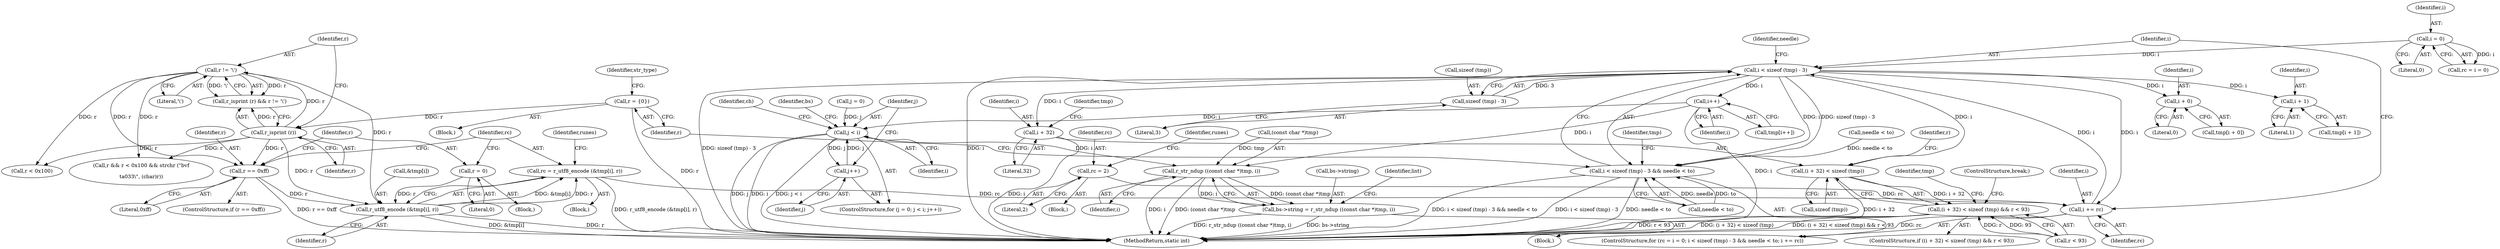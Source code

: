 digraph "0_radare2_3fcf41ed96ffa25b38029449520c8d0a198745f3@API" {
"1000326" [label="(Call,i < sizeof (tmp) - 3)"];
"1000335" [label="(Call,i += rc)"];
"1000502" [label="(Call,rc = 2)"];
"1000447" [label="(Call,rc = r_utf8_encode (&tmp[i], r))"];
"1000449" [label="(Call,r_utf8_encode (&tmp[i], r))"];
"1000444" [label="(Call,r = 0)"];
"1000430" [label="(Call,r != '\\')"];
"1000428" [label="(Call,r_isprint (r))"];
"1000340" [label="(Call,r = {0})"];
"1000440" [label="(Call,r == 0xff)"];
"1000326" [label="(Call,i < sizeof (tmp) - 3)"];
"1000322" [label="(Call,i = 0)"];
"1000328" [label="(Call,sizeof (tmp) - 3)"];
"1000325" [label="(Call,i < sizeof (tmp) - 3 && needle < to)"];
"1000473" [label="(Call,(i + 32) < sizeof (tmp))"];
"1000472" [label="(Call,(i + 32) < sizeof (tmp) && r < 93)"];
"1000474" [label="(Call,i + 32)"];
"1000486" [label="(Call,i + 0)"];
"1000493" [label="(Call,i + 1)"];
"1000513" [label="(Call,i++)"];
"1000531" [label="(Call,j < i)"];
"1000534" [label="(Call,j++)"];
"1000683" [label="(Call,r_str_ndup ((const char *)tmp, i))"];
"1000679" [label="(Call,bs->string = r_str_ndup ((const char *)tmp, i))"];
"1000494" [label="(Identifier,i)"];
"1000326" [label="(Call,i < sizeof (tmp) - 3)"];
"1000477" [label="(Call,sizeof (tmp))"];
"1000340" [label="(Call,r = {0})"];
"1000533" [label="(Identifier,i)"];
"1000449" [label="(Call,r_utf8_encode (&tmp[i], r))"];
"1000475" [label="(Identifier,i)"];
"1000506" [label="(Identifier,runes)"];
"1000680" [label="(Call,bs->string)"];
"1000514" [label="(Identifier,i)"];
"1000528" [label="(Call,j = 0)"];
"1000487" [label="(Identifier,i)"];
"1000495" [label="(Literal,1)"];
"1000684" [label="(Call,(const char *)tmp)"];
"1000485" [label="(Identifier,tmp)"];
"1000470" [label="(Block,)"];
"1000532" [label="(Identifier,j)"];
"1000336" [label="(Identifier,i)"];
"1000444" [label="(Call,r = 0)"];
"1000491" [label="(Call,tmp[i + 1])"];
"1000433" [label="(Block,)"];
"1000479" [label="(Call,r < 93)"];
"1000683" [label="(Call,r_str_ndup ((const char *)tmp, i))"];
"1000705" [label="(MethodReturn,static int)"];
"1000502" [label="(Call,rc = 2)"];
"1000504" [label="(Literal,2)"];
"1000513" [label="(Call,i++)"];
"1000454" [label="(Identifier,r)"];
"1000182" [label="(Call,needle < to)"];
"1000478" [label="(Identifier,tmp)"];
"1000319" [label="(ControlStructure,for (rc = i = 0; i < sizeof (tmp) - 3 && needle < to; i += rc))"];
"1000323" [label="(Identifier,i)"];
"1000428" [label="(Call,r_isprint (r))"];
"1000432" [label="(Literal,'\\')"];
"1000531" [label="(Call,j < i)"];
"1000322" [label="(Call,i = 0)"];
"1000459" [label="(Call,r && r < 0x100 && strchr (\"\b\v\f\n\r\t\a\033\\\", (char)r))"];
"1000687" [label="(Identifier,i)"];
"1000450" [label="(Call,&tmp[i])"];
"1000493" [label="(Call,i + 1)"];
"1000344" [label="(Identifier,str_type)"];
"1000535" [label="(Identifier,j)"];
"1000329" [label="(Call,sizeof (tmp))"];
"1000430" [label="(Call,r != '\\')"];
"1000474" [label="(Call,i + 32)"];
"1000448" [label="(Identifier,rc)"];
"1000446" [label="(Literal,0)"];
"1000488" [label="(Literal,0)"];
"1000324" [label="(Literal,0)"];
"1000439" [label="(ControlStructure,if (r == 0xff))"];
"1000443" [label="(Block,)"];
"1000486" [label="(Call,i + 0)"];
"1000332" [label="(Call,needle < to)"];
"1000325" [label="(Call,i < sizeof (tmp) - 3 && needle < to)"];
"1000511" [label="(Call,tmp[i++])"];
"1000328" [label="(Call,sizeof (tmp) - 3)"];
"1000431" [label="(Identifier,r)"];
"1000520" [label="(Block,)"];
"1000320" [label="(Call,rc = i = 0)"];
"1000335" [label="(Call,i += rc)"];
"1000442" [label="(Literal,0xff)"];
"1000501" [label="(ControlStructure,break;)"];
"1000689" [label="(Identifier,list)"];
"1000462" [label="(Call,r < 0x100)"];
"1000429" [label="(Identifier,r)"];
"1000338" [label="(Block,)"];
"1000327" [label="(Identifier,i)"];
"1000503" [label="(Identifier,rc)"];
"1000456" [label="(Identifier,runes)"];
"1000471" [label="(ControlStructure,if ((i + 32) < sizeof (tmp) && r < 93))"];
"1000476" [label="(Literal,32)"];
"1000539" [label="(Identifier,ch)"];
"1000333" [label="(Identifier,needle)"];
"1000447" [label="(Call,rc = r_utf8_encode (&tmp[i], r))"];
"1000440" [label="(Call,r == 0xff)"];
"1000512" [label="(Identifier,tmp)"];
"1000534" [label="(Call,j++)"];
"1000527" [label="(ControlStructure,for (j = 0; j < i; j++))"];
"1000480" [label="(Identifier,r)"];
"1000427" [label="(Call,r_isprint (r) && r != '\\')"];
"1000441" [label="(Identifier,r)"];
"1000679" [label="(Call,bs->string = r_str_ndup ((const char *)tmp, i))"];
"1000566" [label="(Identifier,bs)"];
"1000472" [label="(Call,(i + 32) < sizeof (tmp) && r < 93)"];
"1000445" [label="(Identifier,r)"];
"1000337" [label="(Identifier,rc)"];
"1000341" [label="(Identifier,r)"];
"1000331" [label="(Literal,3)"];
"1000484" [label="(Call,tmp[i + 0])"];
"1000473" [label="(Call,(i + 32) < sizeof (tmp))"];
"1000326" -> "1000325"  [label="AST: "];
"1000326" -> "1000328"  [label="CFG: "];
"1000327" -> "1000326"  [label="AST: "];
"1000328" -> "1000326"  [label="AST: "];
"1000333" -> "1000326"  [label="CFG: "];
"1000325" -> "1000326"  [label="CFG: "];
"1000326" -> "1000705"  [label="DDG: sizeof (tmp) - 3"];
"1000326" -> "1000705"  [label="DDG: i"];
"1000326" -> "1000325"  [label="DDG: i"];
"1000326" -> "1000325"  [label="DDG: sizeof (tmp) - 3"];
"1000335" -> "1000326"  [label="DDG: i"];
"1000322" -> "1000326"  [label="DDG: i"];
"1000328" -> "1000326"  [label="DDG: 3"];
"1000326" -> "1000335"  [label="DDG: i"];
"1000326" -> "1000473"  [label="DDG: i"];
"1000326" -> "1000474"  [label="DDG: i"];
"1000326" -> "1000486"  [label="DDG: i"];
"1000326" -> "1000493"  [label="DDG: i"];
"1000326" -> "1000513"  [label="DDG: i"];
"1000335" -> "1000319"  [label="AST: "];
"1000335" -> "1000337"  [label="CFG: "];
"1000336" -> "1000335"  [label="AST: "];
"1000337" -> "1000335"  [label="AST: "];
"1000327" -> "1000335"  [label="CFG: "];
"1000335" -> "1000705"  [label="DDG: rc"];
"1000502" -> "1000335"  [label="DDG: rc"];
"1000447" -> "1000335"  [label="DDG: rc"];
"1000502" -> "1000470"  [label="AST: "];
"1000502" -> "1000504"  [label="CFG: "];
"1000503" -> "1000502"  [label="AST: "];
"1000504" -> "1000502"  [label="AST: "];
"1000506" -> "1000502"  [label="CFG: "];
"1000447" -> "1000433"  [label="AST: "];
"1000447" -> "1000449"  [label="CFG: "];
"1000448" -> "1000447"  [label="AST: "];
"1000449" -> "1000447"  [label="AST: "];
"1000456" -> "1000447"  [label="CFG: "];
"1000447" -> "1000705"  [label="DDG: r_utf8_encode (&tmp[i], r)"];
"1000449" -> "1000447"  [label="DDG: &tmp[i]"];
"1000449" -> "1000447"  [label="DDG: r"];
"1000449" -> "1000454"  [label="CFG: "];
"1000450" -> "1000449"  [label="AST: "];
"1000454" -> "1000449"  [label="AST: "];
"1000449" -> "1000705"  [label="DDG: &tmp[i]"];
"1000449" -> "1000705"  [label="DDG: r"];
"1000444" -> "1000449"  [label="DDG: r"];
"1000430" -> "1000449"  [label="DDG: r"];
"1000440" -> "1000449"  [label="DDG: r"];
"1000428" -> "1000449"  [label="DDG: r"];
"1000444" -> "1000443"  [label="AST: "];
"1000444" -> "1000446"  [label="CFG: "];
"1000445" -> "1000444"  [label="AST: "];
"1000446" -> "1000444"  [label="AST: "];
"1000448" -> "1000444"  [label="CFG: "];
"1000430" -> "1000427"  [label="AST: "];
"1000430" -> "1000432"  [label="CFG: "];
"1000431" -> "1000430"  [label="AST: "];
"1000432" -> "1000430"  [label="AST: "];
"1000427" -> "1000430"  [label="CFG: "];
"1000430" -> "1000427"  [label="DDG: r"];
"1000430" -> "1000427"  [label="DDG: '\\'"];
"1000428" -> "1000430"  [label="DDG: r"];
"1000430" -> "1000440"  [label="DDG: r"];
"1000430" -> "1000459"  [label="DDG: r"];
"1000430" -> "1000462"  [label="DDG: r"];
"1000428" -> "1000427"  [label="AST: "];
"1000428" -> "1000429"  [label="CFG: "];
"1000429" -> "1000428"  [label="AST: "];
"1000431" -> "1000428"  [label="CFG: "];
"1000427" -> "1000428"  [label="CFG: "];
"1000428" -> "1000427"  [label="DDG: r"];
"1000340" -> "1000428"  [label="DDG: r"];
"1000428" -> "1000440"  [label="DDG: r"];
"1000428" -> "1000459"  [label="DDG: r"];
"1000428" -> "1000462"  [label="DDG: r"];
"1000340" -> "1000338"  [label="AST: "];
"1000340" -> "1000341"  [label="CFG: "];
"1000341" -> "1000340"  [label="AST: "];
"1000344" -> "1000340"  [label="CFG: "];
"1000340" -> "1000705"  [label="DDG: r"];
"1000440" -> "1000439"  [label="AST: "];
"1000440" -> "1000442"  [label="CFG: "];
"1000441" -> "1000440"  [label="AST: "];
"1000442" -> "1000440"  [label="AST: "];
"1000445" -> "1000440"  [label="CFG: "];
"1000448" -> "1000440"  [label="CFG: "];
"1000440" -> "1000705"  [label="DDG: r == 0xff"];
"1000322" -> "1000320"  [label="AST: "];
"1000322" -> "1000324"  [label="CFG: "];
"1000323" -> "1000322"  [label="AST: "];
"1000324" -> "1000322"  [label="AST: "];
"1000320" -> "1000322"  [label="CFG: "];
"1000322" -> "1000320"  [label="DDG: i"];
"1000328" -> "1000331"  [label="CFG: "];
"1000329" -> "1000328"  [label="AST: "];
"1000331" -> "1000328"  [label="AST: "];
"1000325" -> "1000319"  [label="AST: "];
"1000325" -> "1000332"  [label="CFG: "];
"1000332" -> "1000325"  [label="AST: "];
"1000341" -> "1000325"  [label="CFG: "];
"1000512" -> "1000325"  [label="CFG: "];
"1000325" -> "1000705"  [label="DDG: i < sizeof (tmp) - 3"];
"1000325" -> "1000705"  [label="DDG: needle < to"];
"1000325" -> "1000705"  [label="DDG: i < sizeof (tmp) - 3 && needle < to"];
"1000332" -> "1000325"  [label="DDG: needle"];
"1000332" -> "1000325"  [label="DDG: to"];
"1000182" -> "1000325"  [label="DDG: needle < to"];
"1000473" -> "1000472"  [label="AST: "];
"1000473" -> "1000477"  [label="CFG: "];
"1000474" -> "1000473"  [label="AST: "];
"1000477" -> "1000473"  [label="AST: "];
"1000480" -> "1000473"  [label="CFG: "];
"1000472" -> "1000473"  [label="CFG: "];
"1000473" -> "1000705"  [label="DDG: i + 32"];
"1000473" -> "1000472"  [label="DDG: i + 32"];
"1000472" -> "1000471"  [label="AST: "];
"1000472" -> "1000479"  [label="CFG: "];
"1000479" -> "1000472"  [label="AST: "];
"1000485" -> "1000472"  [label="CFG: "];
"1000501" -> "1000472"  [label="CFG: "];
"1000472" -> "1000705"  [label="DDG: (i + 32) < sizeof (tmp) && r < 93"];
"1000472" -> "1000705"  [label="DDG: r < 93"];
"1000472" -> "1000705"  [label="DDG: (i + 32) < sizeof (tmp)"];
"1000479" -> "1000472"  [label="DDG: r"];
"1000479" -> "1000472"  [label="DDG: 93"];
"1000474" -> "1000476"  [label="CFG: "];
"1000475" -> "1000474"  [label="AST: "];
"1000476" -> "1000474"  [label="AST: "];
"1000478" -> "1000474"  [label="CFG: "];
"1000474" -> "1000705"  [label="DDG: i"];
"1000486" -> "1000484"  [label="AST: "];
"1000486" -> "1000488"  [label="CFG: "];
"1000487" -> "1000486"  [label="AST: "];
"1000488" -> "1000486"  [label="AST: "];
"1000484" -> "1000486"  [label="CFG: "];
"1000493" -> "1000491"  [label="AST: "];
"1000493" -> "1000495"  [label="CFG: "];
"1000494" -> "1000493"  [label="AST: "];
"1000495" -> "1000493"  [label="AST: "];
"1000491" -> "1000493"  [label="CFG: "];
"1000513" -> "1000511"  [label="AST: "];
"1000513" -> "1000514"  [label="CFG: "];
"1000514" -> "1000513"  [label="AST: "];
"1000511" -> "1000513"  [label="CFG: "];
"1000513" -> "1000705"  [label="DDG: i"];
"1000513" -> "1000531"  [label="DDG: i"];
"1000513" -> "1000683"  [label="DDG: i"];
"1000531" -> "1000527"  [label="AST: "];
"1000531" -> "1000533"  [label="CFG: "];
"1000532" -> "1000531"  [label="AST: "];
"1000533" -> "1000531"  [label="AST: "];
"1000539" -> "1000531"  [label="CFG: "];
"1000566" -> "1000531"  [label="CFG: "];
"1000531" -> "1000705"  [label="DDG: i"];
"1000531" -> "1000705"  [label="DDG: j < i"];
"1000531" -> "1000705"  [label="DDG: j"];
"1000528" -> "1000531"  [label="DDG: j"];
"1000534" -> "1000531"  [label="DDG: j"];
"1000531" -> "1000534"  [label="DDG: j"];
"1000531" -> "1000683"  [label="DDG: i"];
"1000534" -> "1000527"  [label="AST: "];
"1000534" -> "1000535"  [label="CFG: "];
"1000535" -> "1000534"  [label="AST: "];
"1000532" -> "1000534"  [label="CFG: "];
"1000683" -> "1000679"  [label="AST: "];
"1000683" -> "1000687"  [label="CFG: "];
"1000684" -> "1000683"  [label="AST: "];
"1000687" -> "1000683"  [label="AST: "];
"1000679" -> "1000683"  [label="CFG: "];
"1000683" -> "1000705"  [label="DDG: (const char *)tmp"];
"1000683" -> "1000705"  [label="DDG: i"];
"1000683" -> "1000679"  [label="DDG: (const char *)tmp"];
"1000683" -> "1000679"  [label="DDG: i"];
"1000684" -> "1000683"  [label="DDG: tmp"];
"1000679" -> "1000520"  [label="AST: "];
"1000680" -> "1000679"  [label="AST: "];
"1000689" -> "1000679"  [label="CFG: "];
"1000679" -> "1000705"  [label="DDG: bs->string"];
"1000679" -> "1000705"  [label="DDG: r_str_ndup ((const char *)tmp, i)"];
}
